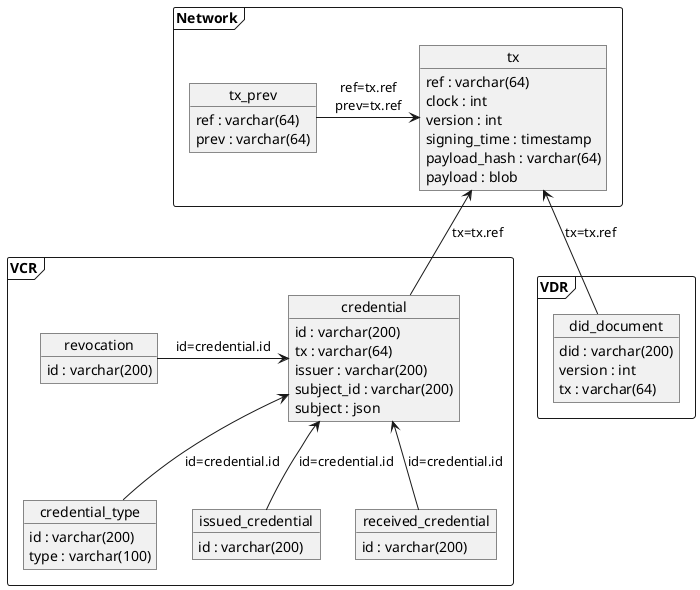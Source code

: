 @startuml
frame Network {
    object tx {
        ref : varchar(64)
        clock : int
        version : int
        signing_time : timestamp
        payload_hash : varchar(64)
        payload : blob
    }

    object tx_prev {
        ref : varchar(64)
        prev : varchar(64)
    }
    tx_prev -> tx : ref=tx.ref\nprev=tx.ref
}

frame VDR {
    object did_document {
        did : varchar(200)
        version : int
        tx : varchar(64)
    }
    did_document -up-> tx : tx=tx.ref
}

frame VCR {
    object credential {
        id : varchar(200)
        tx : varchar(64)
        issuer : varchar(200)
        subject_id : varchar(200)
        subject : json
    }
    credential -up-> tx : tx=tx.ref
    object credential_type {
        id : varchar(200)
        type : varchar(100)
    }
    credential_type -up-> credential : id=credential.id
    object issued_credential {
        id : varchar(200)
    }
    issued_credential -up-> credential : id=credential.id
    object received_credential {
        id : varchar(200)
    }
    received_credential -up-> credential : id=credential.id
    object revocation {
        id : varchar(200)
    }
    revocation -> credential : id=credential.id
}
@enduml